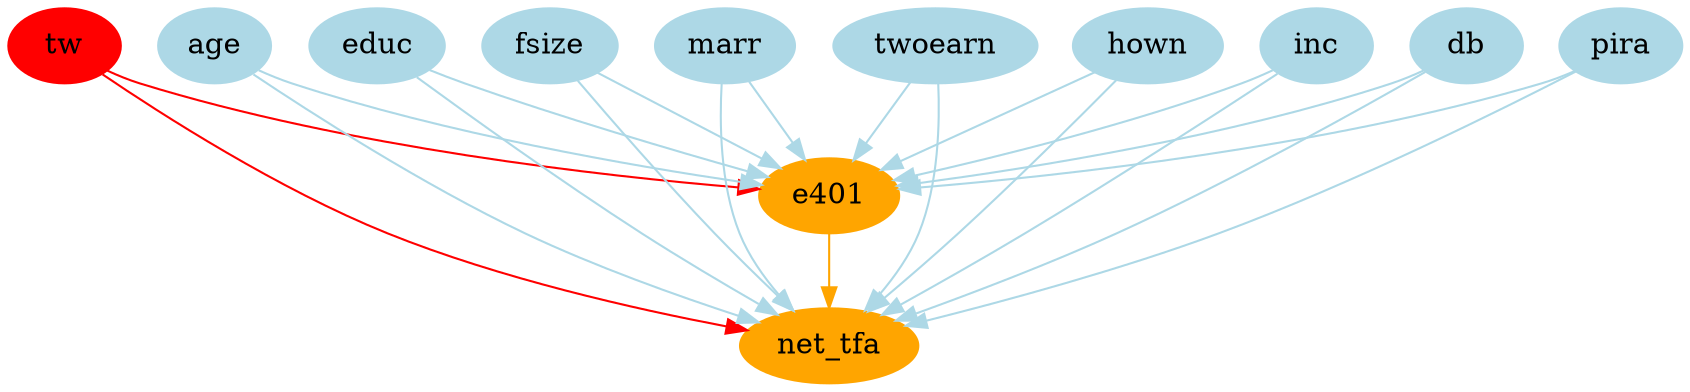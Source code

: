 digraph incorrect_2 {
	node [color=orange shape=oval style=filled]
	edge [color=orange]
	e401 -> net_tfa
	node [color=red shape=oval style=filled]
	edge [color=red]
	tw -> e401
	tw -> net_tfa
	node [color=lightblue shape=oval style=filled]
	edge [color=lightblue]
	age
	age -> e401
	educ
	educ -> e401
	fsize
	fsize -> e401
	marr
	marr -> e401
	twoearn
	twoearn -> e401
	hown
	hown -> e401
	inc
	inc -> e401
	db
	db -> e401
	pira
	pira -> e401
	edge [color=lightblue]
	age
	age -> net_tfa
	educ
	educ -> net_tfa
	fsize
	fsize -> net_tfa
	marr
	marr -> net_tfa
	twoearn
	twoearn -> net_tfa
	hown
	hown -> net_tfa
	inc
	inc -> net_tfa
	db
	db -> net_tfa
	pira
	pira -> net_tfa
}
